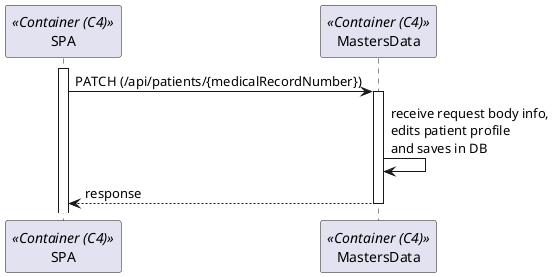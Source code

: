 ```plantuml
@startuml Process_View
participant "SPA" as FE <<Container (C4)>>
participant "MastersData" as BE <<Container (C4)>>

activate FE
FE -> BE: PATCH (/api/patients/{medicalRecordNumber})
activate BE
BE -> BE: receive request body info,\nedits patient profile\nand saves in DB
return response
deactivate BE
@enduml
```